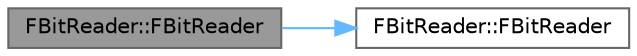 digraph "FBitReader::FBitReader"
{
 // INTERACTIVE_SVG=YES
 // LATEX_PDF_SIZE
  bgcolor="transparent";
  edge [fontname=Helvetica,fontsize=10,labelfontname=Helvetica,labelfontsize=10];
  node [fontname=Helvetica,fontsize=10,shape=box,height=0.2,width=0.4];
  rankdir="LR";
  Node1 [id="Node000001",label="FBitReader::FBitReader",height=0.2,width=0.4,color="gray40", fillcolor="grey60", style="filled", fontcolor="black",tooltip=" "];
  Node1 -> Node2 [id="edge1_Node000001_Node000002",color="steelblue1",style="solid",tooltip=" "];
  Node2 [id="Node000002",label="FBitReader::FBitReader",height=0.2,width=0.4,color="grey40", fillcolor="white", style="filled",URL="$d8/d4a/structFBitReader.html#aab1ab2e0ee191aa61cc560f7ddcefdef",tooltip=" "];
}
